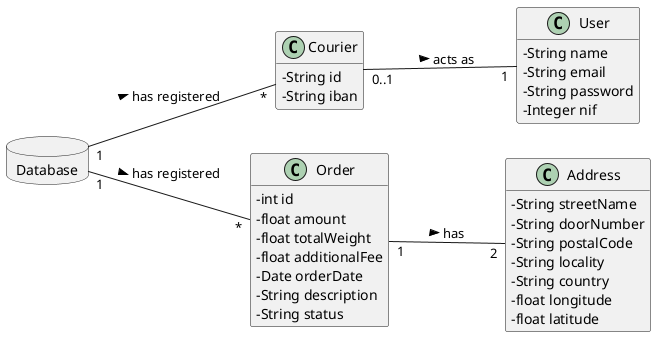 @startuml
skinparam classAttributeIconSize 0
hide methods
left to right direction

database Database {
}

class User{
-   String name
-   String email
-   String password
-   Integer nif
}

class Courier {
      -String id
      -String iban
}

class Address{
-   String streetName
-   String doorNumber
-   String postalCode
-   String locality
-   String country
-   float longitude
-   float latitude
}

class Order{
-   int id
-   float amount
-   float totalWeight
-   float additionalFee
-   Date orderDate
-   String description
-   String status
}

Database "1" -- "*" Courier : has registered >
Database "1" -- "*" Order : has registered >
Courier "0..1" -- "1" User: acts as >
Order "1" -- "2" Address : has >
@enduml